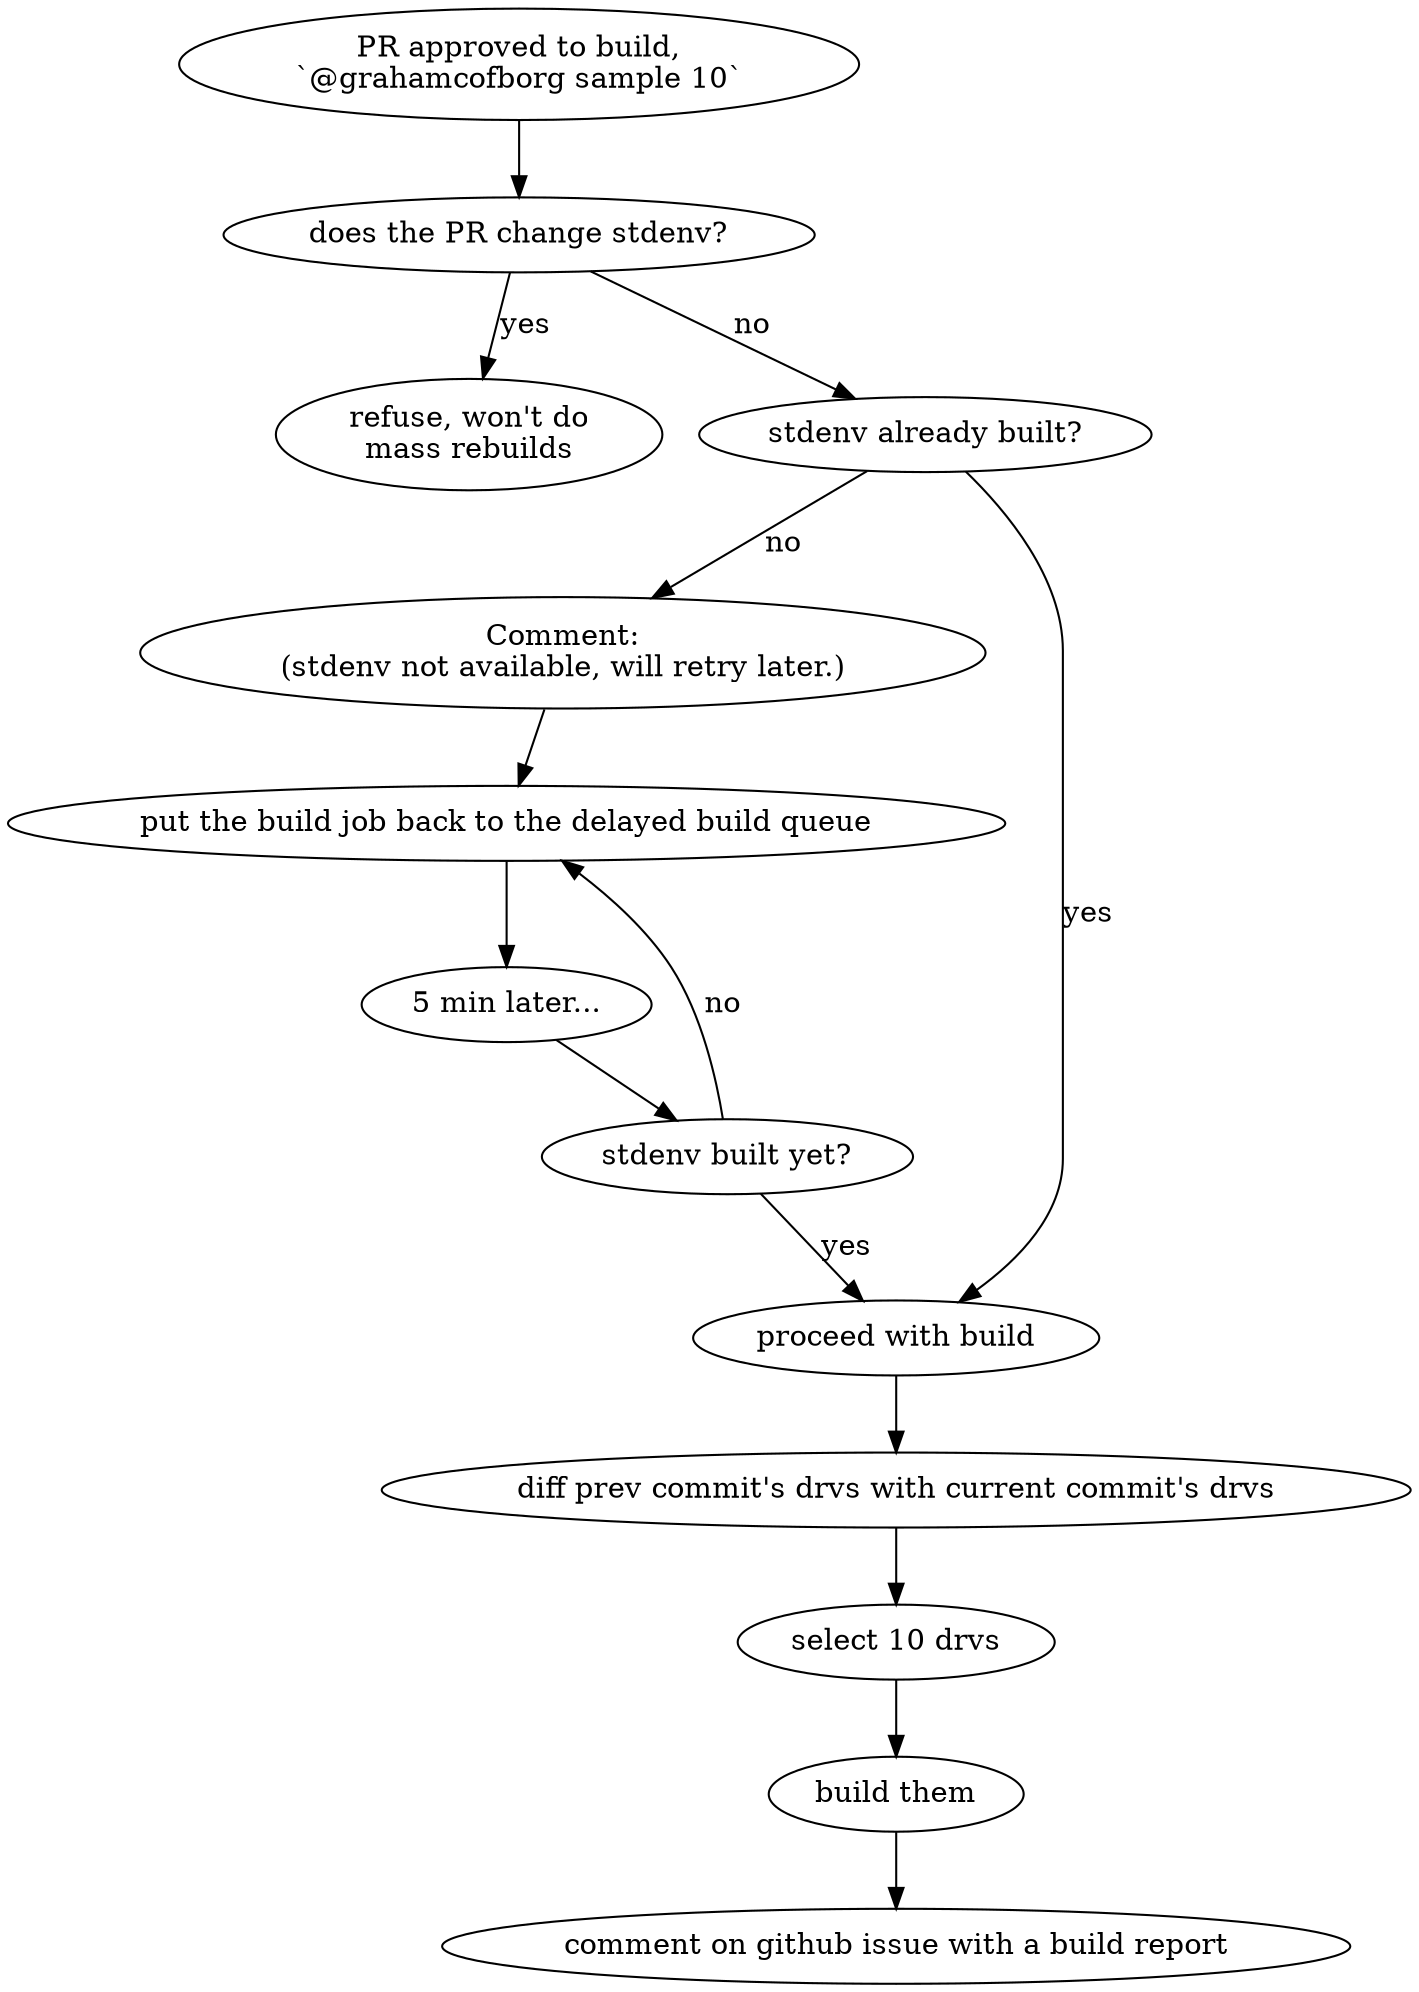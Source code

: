 digraph ClassDiagram {
    "PR approved to build,\n`@grahamcofborg sample 10`" -> "does the PR change stdenv?";
    "does the PR change stdenv?" -> "refuse, won't do\nmass rebuilds" [label="yes"];
    "does the PR change stdenv?" -> "stdenv already built?" [label="no"];
    "stdenv already built?" -> "Comment:\n(stdenv not available, will retry later.)" [label="no"];
    "Comment:\n(stdenv not available, will retry later.)" ->
      "put the build job back to the delayed build queue";
    "put the build job back to the delayed build queue" ->
      "5 min later...";
    "5 min later..." -> "stdenv built yet?";
    "stdenv built yet?" -> "put the build job back to the delayed build queue"[label="no"];
    "stdenv built yet?" -> "proceed with build"[label="yes"];
    "stdenv already built?" -> "proceed with build" [label="yes"];
    "proceed with build" -> "diff prev commit's drvs with current commit's drvs";
    "diff prev commit's drvs with current commit's drvs" -> "select 10 drvs";
    "select 10 drvs" -> "build them";
    "build them" -> "comment on github issue with a build report";
}